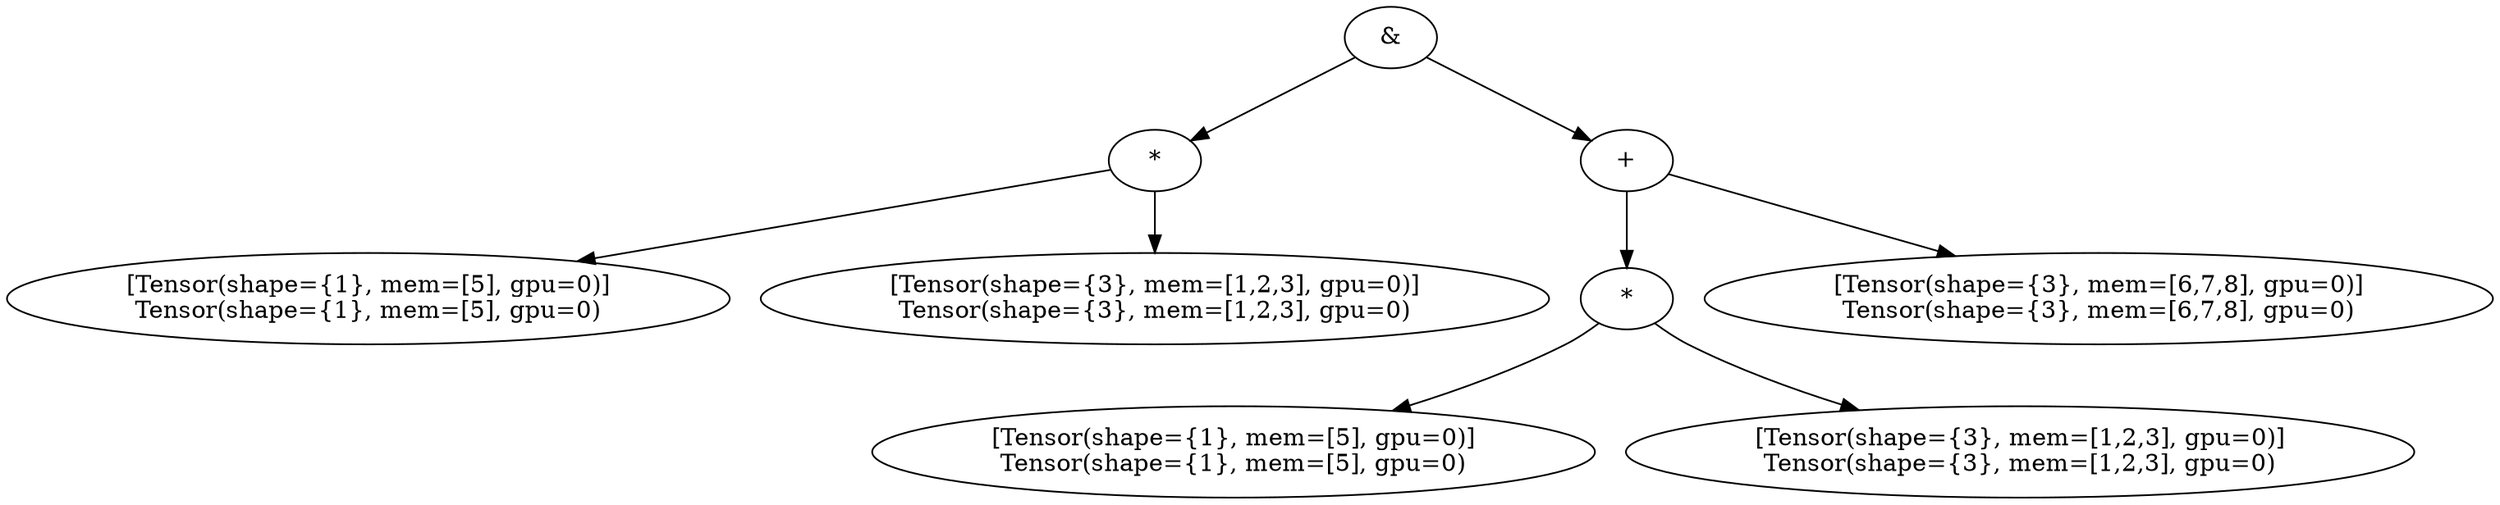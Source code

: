 digraph G {
MATMUL_Output_0hGaj[label="&"]
MUL_MATMUL_Output_0hGaj_1kQsP[label="*"]
MATMUL_Output_0hGaj -> MUL_MATMUL_Output_0hGaj_1kQsP
TENSOR_MUL_MATMUL_Output_0hGaj_1kQsP_2huih[label="[Tensor(shape={1}, mem=[5], gpu=0)]\nTensor(shape={1}, mem=[5], gpu=0)"]
MUL_MATMUL_Output_0hGaj_1kQsP -> TENSOR_MUL_MATMUL_Output_0hGaj_1kQsP_2huih
TENSOR_MUL_MATMUL_Output_0hGaj_1kQsP_2XaOy[label="[Tensor(shape={3}, mem=[1,2,3], gpu=0)]\nTensor(shape={3}, mem=[1,2,3], gpu=0)"]
MUL_MATMUL_Output_0hGaj_1kQsP -> TENSOR_MUL_MATMUL_Output_0hGaj_1kQsP_2XaOy
PLUS_MATMUL_Output_0hGaj_15HRq[label="+"]
MATMUL_Output_0hGaj -> PLUS_MATMUL_Output_0hGaj_15HRq
MUL_PLUS_MATMUL_Output_0hGaj_15HRq_2esLf[label="*"]
PLUS_MATMUL_Output_0hGaj_15HRq -> MUL_PLUS_MATMUL_Output_0hGaj_15HRq_2esLf
TENSOR_MUL_PLUS_MATMUL_Output_0hGaj_15HRq_2esLf_3hfhd[label="[Tensor(shape={1}, mem=[5], gpu=0)]\nTensor(shape={1}, mem=[5], gpu=0)"]
MUL_PLUS_MATMUL_Output_0hGaj_15HRq_2esLf -> TENSOR_MUL_PLUS_MATMUL_Output_0hGaj_15HRq_2esLf_3hfhd
TENSOR_MUL_PLUS_MATMUL_Output_0hGaj_15HRq_2esLf_3AmFw[label="[Tensor(shape={3}, mem=[1,2,3], gpu=0)]\nTensor(shape={3}, mem=[1,2,3], gpu=0)"]
MUL_PLUS_MATMUL_Output_0hGaj_15HRq_2esLf -> TENSOR_MUL_PLUS_MATMUL_Output_0hGaj_15HRq_2esLf_3AmFw
TENSOR_PLUS_MATMUL_Output_0hGaj_15HRq_2k3mz[label="[Tensor(shape={3}, mem=[6,7,8], gpu=0)]\nTensor(shape={3}, mem=[6,7,8], gpu=0)"]
PLUS_MATMUL_Output_0hGaj_15HRq -> TENSOR_PLUS_MATMUL_Output_0hGaj_15HRq_2k3mz
}
